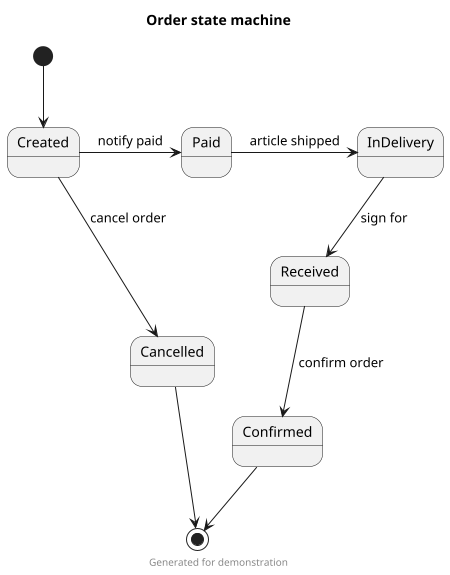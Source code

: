 @startuml
scale 450 width
title Order state machine

[*] --> Created
Created -> Paid : notify paid
Created --> Cancelled : cancel order
Cancelled --> [*]
Paid -> InDelivery : article shipped
InDelivery --> Received : sign for
Received --> Confirmed : confirm order
Confirmed --> [*]

center footer Generated for demonstration
@enduml